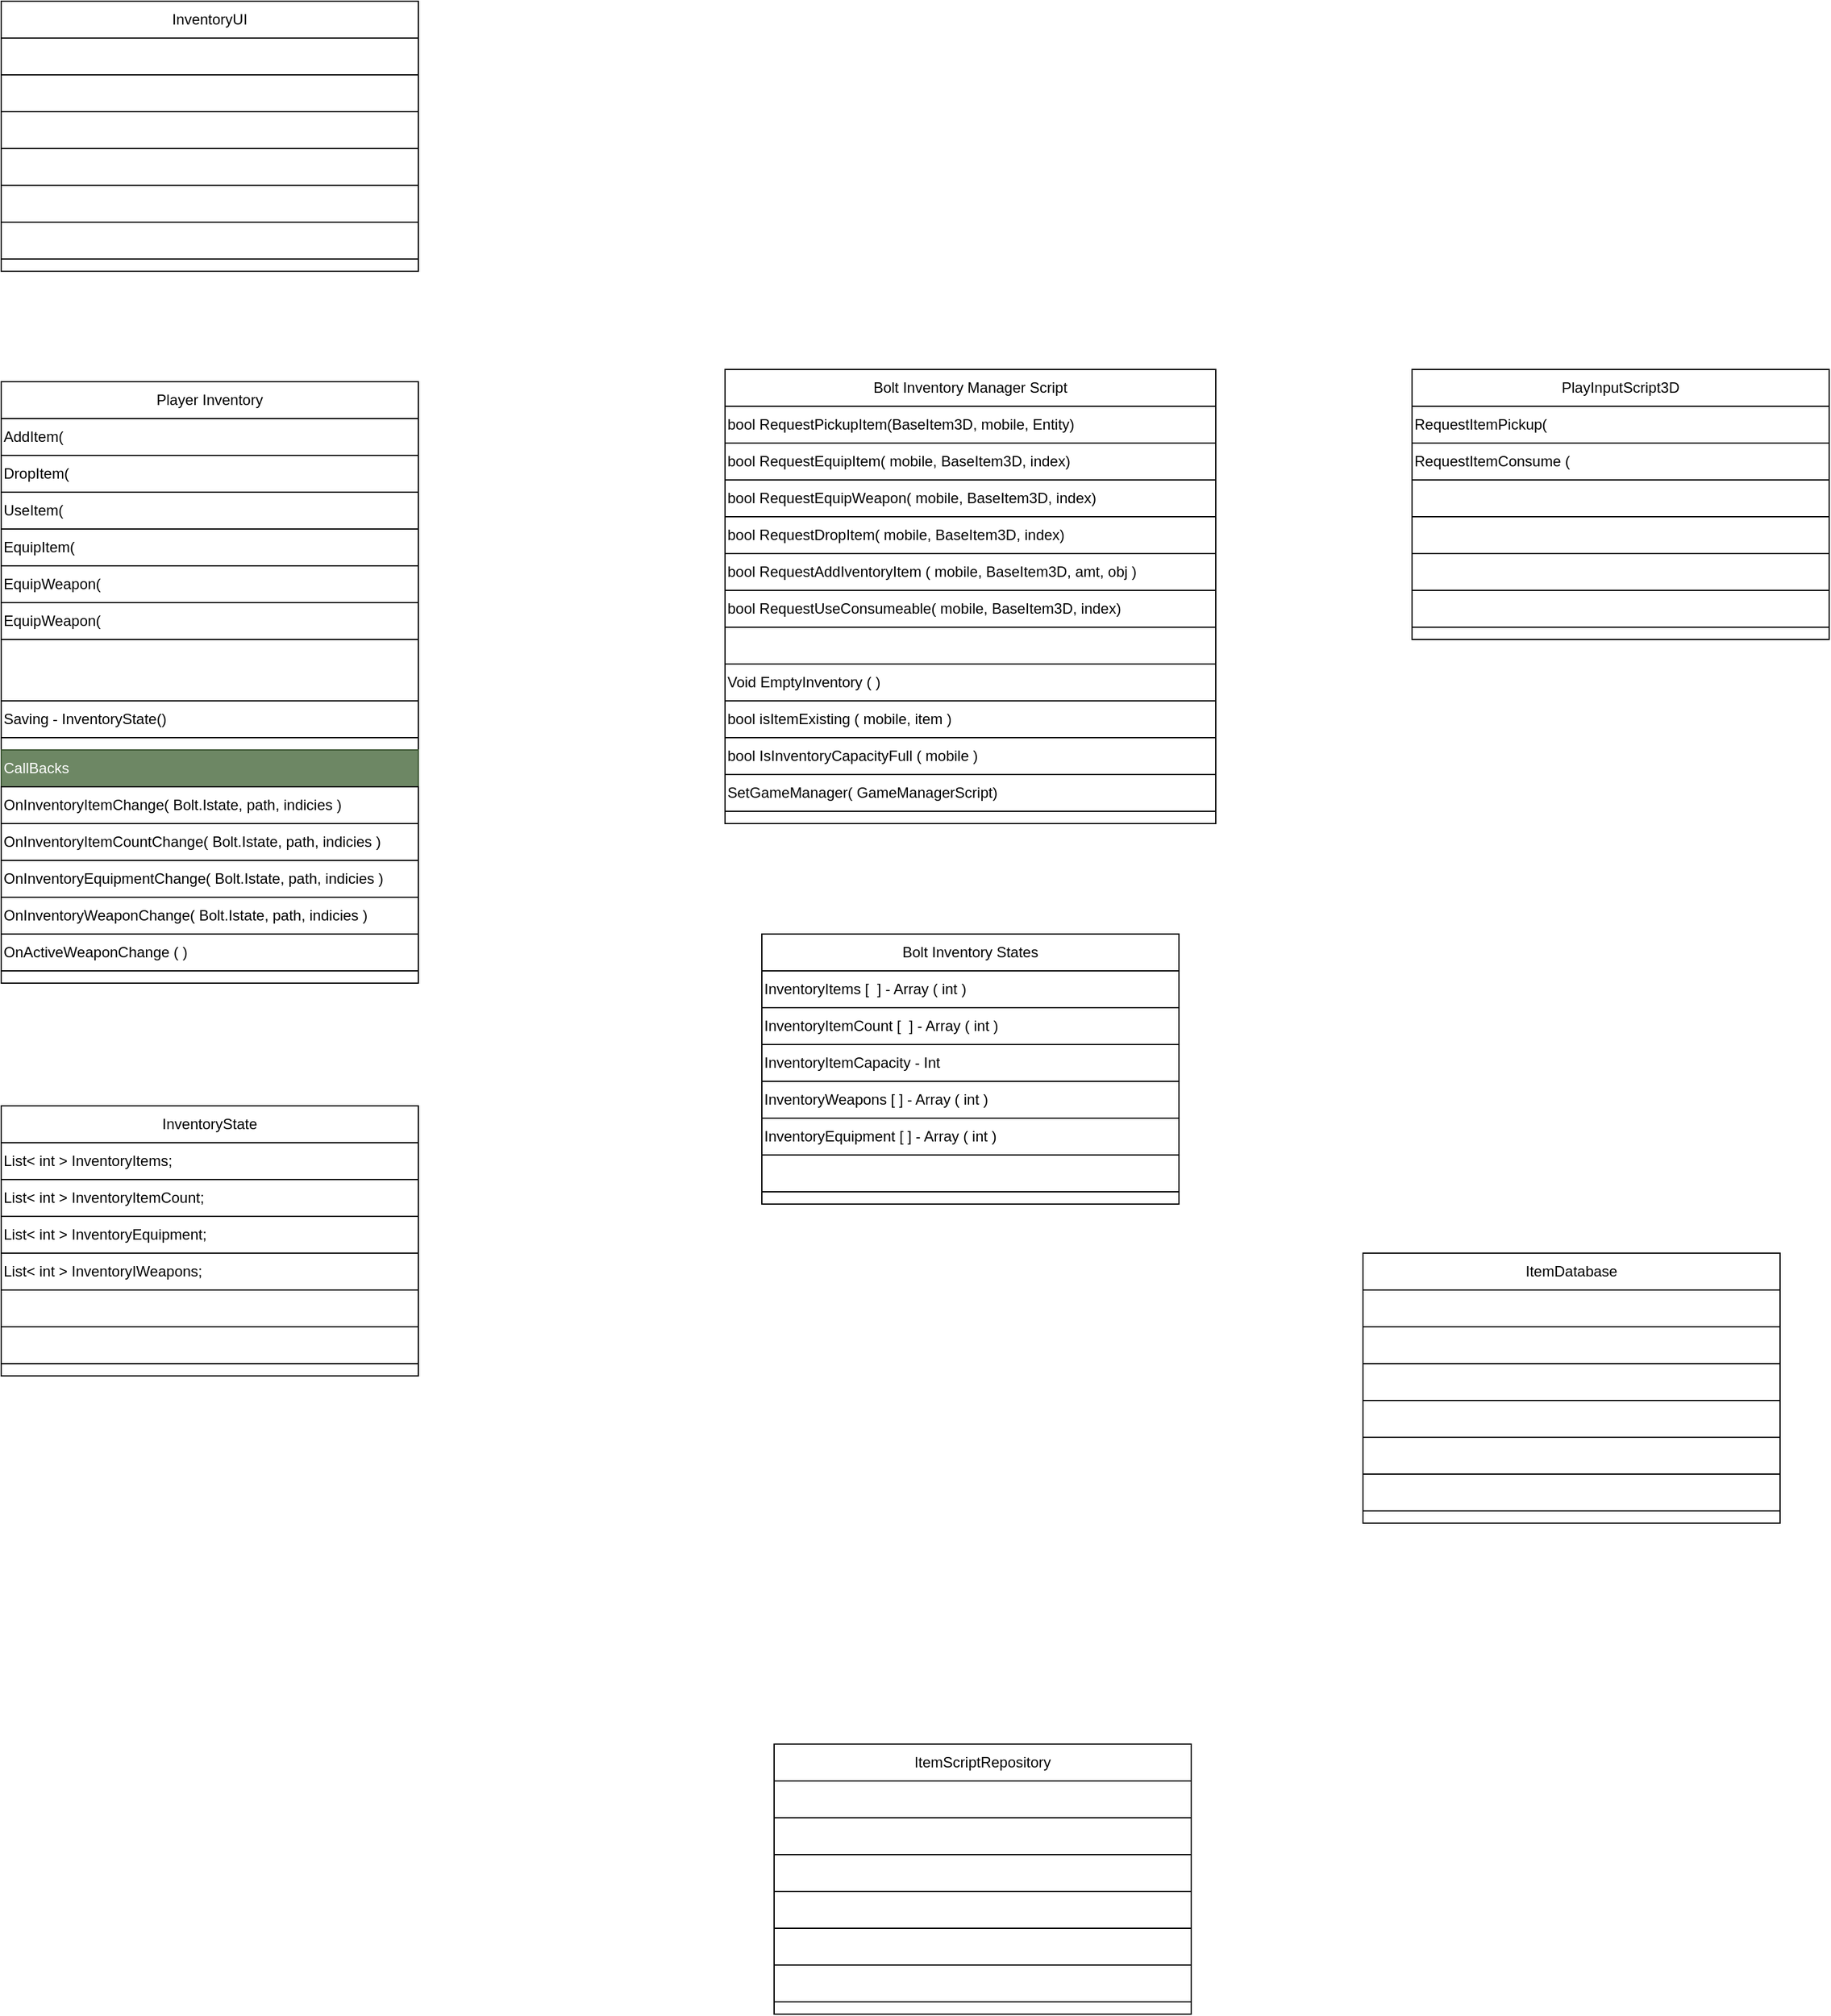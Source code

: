 <mxfile version="13.3.9" type="github">
  <diagram id="n1csDCfi8EnM-YTXpeLg" name="Page-1">
    <mxGraphModel dx="1480" dy="2028" grid="1" gridSize="10" guides="1" tooltips="1" connect="1" arrows="1" fold="1" page="1" pageScale="1" pageWidth="850" pageHeight="1100" math="0" shadow="0">
      <root>
        <mxCell id="0" />
        <mxCell id="1" parent="0" />
        <mxCell id="T52fhXwFiEbYfdr09F9V-1" value="" style="rounded=0;whiteSpace=wrap;html=1;" vertex="1" parent="1">
          <mxGeometry x="670" y="500" width="340" height="220" as="geometry" />
        </mxCell>
        <mxCell id="T52fhXwFiEbYfdr09F9V-2" value="Bolt Inventory States" style="rounded=0;whiteSpace=wrap;html=1;" vertex="1" parent="1">
          <mxGeometry x="670" y="500" width="340" height="30" as="geometry" />
        </mxCell>
        <mxCell id="T52fhXwFiEbYfdr09F9V-3" value="InventoryItems [&amp;nbsp; ] - Array ( int )" style="rounded=0;whiteSpace=wrap;html=1;align=left;" vertex="1" parent="1">
          <mxGeometry x="670" y="530" width="340" height="30" as="geometry" />
        </mxCell>
        <mxCell id="T52fhXwFiEbYfdr09F9V-4" value="InventoryItemCount [&amp;nbsp; ] - Array ( int )" style="rounded=0;whiteSpace=wrap;html=1;align=left;" vertex="1" parent="1">
          <mxGeometry x="670" y="560" width="340" height="30" as="geometry" />
        </mxCell>
        <mxCell id="T52fhXwFiEbYfdr09F9V-5" value="InventoryItemCapacity - Int" style="rounded=0;whiteSpace=wrap;html=1;align=left;" vertex="1" parent="1">
          <mxGeometry x="670" y="590" width="340" height="30" as="geometry" />
        </mxCell>
        <mxCell id="T52fhXwFiEbYfdr09F9V-6" value="InventoryWeapons [ ] - Array ( int )" style="rounded=0;whiteSpace=wrap;html=1;align=left;" vertex="1" parent="1">
          <mxGeometry x="670" y="620" width="340" height="30" as="geometry" />
        </mxCell>
        <mxCell id="T52fhXwFiEbYfdr09F9V-7" value="InventoryEquipment [ ] - Array ( int )" style="rounded=0;whiteSpace=wrap;html=1;align=left;" vertex="1" parent="1">
          <mxGeometry x="670" y="650" width="340" height="30" as="geometry" />
        </mxCell>
        <mxCell id="T52fhXwFiEbYfdr09F9V-8" value="" style="rounded=0;whiteSpace=wrap;html=1;align=left;" vertex="1" parent="1">
          <mxGeometry x="670" y="680" width="340" height="30" as="geometry" />
        </mxCell>
        <mxCell id="T52fhXwFiEbYfdr09F9V-9" value="" style="rounded=0;whiteSpace=wrap;html=1;" vertex="1" parent="1">
          <mxGeometry x="50" y="50" width="340" height="490" as="geometry" />
        </mxCell>
        <mxCell id="T52fhXwFiEbYfdr09F9V-10" value="Player Inventory" style="rounded=0;whiteSpace=wrap;html=1;" vertex="1" parent="1">
          <mxGeometry x="50" y="50" width="340" height="30" as="geometry" />
        </mxCell>
        <mxCell id="T52fhXwFiEbYfdr09F9V-11" value="AddItem(" style="rounded=0;whiteSpace=wrap;html=1;align=left;verticalAlign=middle;" vertex="1" parent="1">
          <mxGeometry x="50" y="80" width="340" height="30" as="geometry" />
        </mxCell>
        <mxCell id="T52fhXwFiEbYfdr09F9V-12" value="DropItem(" style="rounded=0;whiteSpace=wrap;html=1;align=left;verticalAlign=middle;" vertex="1" parent="1">
          <mxGeometry x="50" y="110" width="340" height="30" as="geometry" />
        </mxCell>
        <mxCell id="T52fhXwFiEbYfdr09F9V-13" value="UseItem(" style="rounded=0;whiteSpace=wrap;html=1;align=left;verticalAlign=middle;" vertex="1" parent="1">
          <mxGeometry x="50" y="140" width="340" height="30" as="geometry" />
        </mxCell>
        <mxCell id="T52fhXwFiEbYfdr09F9V-14" value="EquipItem(" style="rounded=0;whiteSpace=wrap;html=1;align=left;verticalAlign=middle;" vertex="1" parent="1">
          <mxGeometry x="50" y="170" width="340" height="30" as="geometry" />
        </mxCell>
        <mxCell id="T52fhXwFiEbYfdr09F9V-15" value="Saving - InventoryState()" style="rounded=0;whiteSpace=wrap;html=1;align=left;verticalAlign=middle;" vertex="1" parent="1">
          <mxGeometry x="50" y="310" width="340" height="30" as="geometry" />
        </mxCell>
        <mxCell id="T52fhXwFiEbYfdr09F9V-16" value="EquipWeapon(" style="rounded=0;whiteSpace=wrap;html=1;align=left;verticalAlign=middle;" vertex="1" parent="1">
          <mxGeometry x="50" y="200" width="340" height="30" as="geometry" />
        </mxCell>
        <mxCell id="T52fhXwFiEbYfdr09F9V-17" value="" style="rounded=0;whiteSpace=wrap;html=1;" vertex="1" parent="1">
          <mxGeometry x="50" y="-260" width="340" height="220" as="geometry" />
        </mxCell>
        <mxCell id="T52fhXwFiEbYfdr09F9V-18" value="InventoryUI" style="rounded=0;whiteSpace=wrap;html=1;" vertex="1" parent="1">
          <mxGeometry x="50" y="-260" width="340" height="30" as="geometry" />
        </mxCell>
        <mxCell id="T52fhXwFiEbYfdr09F9V-19" value="" style="rounded=0;whiteSpace=wrap;html=1;" vertex="1" parent="1">
          <mxGeometry x="50" y="-230" width="340" height="30" as="geometry" />
        </mxCell>
        <mxCell id="T52fhXwFiEbYfdr09F9V-20" value="" style="rounded=0;whiteSpace=wrap;html=1;" vertex="1" parent="1">
          <mxGeometry x="50" y="-200" width="340" height="30" as="geometry" />
        </mxCell>
        <mxCell id="T52fhXwFiEbYfdr09F9V-21" value="" style="rounded=0;whiteSpace=wrap;html=1;" vertex="1" parent="1">
          <mxGeometry x="50" y="-170" width="340" height="30" as="geometry" />
        </mxCell>
        <mxCell id="T52fhXwFiEbYfdr09F9V-22" value="" style="rounded=0;whiteSpace=wrap;html=1;" vertex="1" parent="1">
          <mxGeometry x="50" y="-140" width="340" height="30" as="geometry" />
        </mxCell>
        <mxCell id="T52fhXwFiEbYfdr09F9V-23" value="" style="rounded=0;whiteSpace=wrap;html=1;" vertex="1" parent="1">
          <mxGeometry x="50" y="-110" width="340" height="30" as="geometry" />
        </mxCell>
        <mxCell id="T52fhXwFiEbYfdr09F9V-24" value="" style="rounded=0;whiteSpace=wrap;html=1;" vertex="1" parent="1">
          <mxGeometry x="50" y="-80" width="340" height="30" as="geometry" />
        </mxCell>
        <mxCell id="T52fhXwFiEbYfdr09F9V-25" value="" style="rounded=0;whiteSpace=wrap;html=1;" vertex="1" parent="1">
          <mxGeometry x="640" y="40" width="400" height="370" as="geometry" />
        </mxCell>
        <mxCell id="T52fhXwFiEbYfdr09F9V-26" value="Bolt Inventory Manager Script" style="rounded=0;whiteSpace=wrap;html=1;" vertex="1" parent="1">
          <mxGeometry x="640" y="40" width="400" height="30" as="geometry" />
        </mxCell>
        <mxCell id="T52fhXwFiEbYfdr09F9V-27" value="bool RequestPickupItem(BaseItem3D, mobile, Entity) " style="rounded=0;whiteSpace=wrap;html=1;align=left;" vertex="1" parent="1">
          <mxGeometry x="640" y="70" width="400" height="30" as="geometry" />
        </mxCell>
        <mxCell id="T52fhXwFiEbYfdr09F9V-28" value="bool RequestEquipItem( mobile, BaseItem3D, index)" style="rounded=0;whiteSpace=wrap;html=1;align=left;" vertex="1" parent="1">
          <mxGeometry x="640" y="100" width="400" height="30" as="geometry" />
        </mxCell>
        <mxCell id="T52fhXwFiEbYfdr09F9V-29" value="bool RequestEquipWeapon( mobile, BaseItem3D, index)" style="rounded=0;whiteSpace=wrap;html=1;align=left;" vertex="1" parent="1">
          <mxGeometry x="640" y="130" width="400" height="30" as="geometry" />
        </mxCell>
        <mxCell id="T52fhXwFiEbYfdr09F9V-30" value="bool RequestDropItem( mobile, BaseItem3D, index)" style="rounded=0;whiteSpace=wrap;html=1;align=left;" vertex="1" parent="1">
          <mxGeometry x="640" y="160" width="400" height="30" as="geometry" />
        </mxCell>
        <mxCell id="T52fhXwFiEbYfdr09F9V-31" value="bool RequestUseConsumeable( mobile, BaseItem3D, index)" style="rounded=0;whiteSpace=wrap;html=1;align=left;" vertex="1" parent="1">
          <mxGeometry x="640" y="220" width="400" height="30" as="geometry" />
        </mxCell>
        <mxCell id="T52fhXwFiEbYfdr09F9V-32" value="bool RequestAddIventoryItem ( mobile, BaseItem3D, amt, obj )" style="rounded=0;whiteSpace=wrap;html=1;align=left;" vertex="1" parent="1">
          <mxGeometry x="640" y="190" width="400" height="30" as="geometry" />
        </mxCell>
        <mxCell id="T52fhXwFiEbYfdr09F9V-33" value="" style="rounded=0;whiteSpace=wrap;html=1;" vertex="1" parent="1">
          <mxGeometry x="1160" y="760" width="340" height="220" as="geometry" />
        </mxCell>
        <mxCell id="T52fhXwFiEbYfdr09F9V-34" value="ItemDatabase" style="rounded=0;whiteSpace=wrap;html=1;" vertex="1" parent="1">
          <mxGeometry x="1160" y="760" width="340" height="30" as="geometry" />
        </mxCell>
        <mxCell id="T52fhXwFiEbYfdr09F9V-35" value="" style="rounded=0;whiteSpace=wrap;html=1;" vertex="1" parent="1">
          <mxGeometry x="1160" y="790" width="340" height="30" as="geometry" />
        </mxCell>
        <mxCell id="T52fhXwFiEbYfdr09F9V-36" value="" style="rounded=0;whiteSpace=wrap;html=1;" vertex="1" parent="1">
          <mxGeometry x="1160" y="820" width="340" height="30" as="geometry" />
        </mxCell>
        <mxCell id="T52fhXwFiEbYfdr09F9V-37" value="" style="rounded=0;whiteSpace=wrap;html=1;" vertex="1" parent="1">
          <mxGeometry x="1160" y="850" width="340" height="30" as="geometry" />
        </mxCell>
        <mxCell id="T52fhXwFiEbYfdr09F9V-38" value="" style="rounded=0;whiteSpace=wrap;html=1;" vertex="1" parent="1">
          <mxGeometry x="1160" y="880" width="340" height="30" as="geometry" />
        </mxCell>
        <mxCell id="T52fhXwFiEbYfdr09F9V-39" value="" style="rounded=0;whiteSpace=wrap;html=1;" vertex="1" parent="1">
          <mxGeometry x="1160" y="910" width="340" height="30" as="geometry" />
        </mxCell>
        <mxCell id="T52fhXwFiEbYfdr09F9V-40" value="" style="rounded=0;whiteSpace=wrap;html=1;" vertex="1" parent="1">
          <mxGeometry x="1160" y="940" width="340" height="30" as="geometry" />
        </mxCell>
        <mxCell id="T52fhXwFiEbYfdr09F9V-41" value="" style="rounded=0;whiteSpace=wrap;html=1;" vertex="1" parent="1">
          <mxGeometry x="680" y="1160" width="340" height="220" as="geometry" />
        </mxCell>
        <mxCell id="T52fhXwFiEbYfdr09F9V-42" value="ItemScriptRepository" style="rounded=0;whiteSpace=wrap;html=1;" vertex="1" parent="1">
          <mxGeometry x="680" y="1160" width="340" height="30" as="geometry" />
        </mxCell>
        <mxCell id="T52fhXwFiEbYfdr09F9V-43" value="" style="rounded=0;whiteSpace=wrap;html=1;" vertex="1" parent="1">
          <mxGeometry x="680" y="1190" width="340" height="30" as="geometry" />
        </mxCell>
        <mxCell id="T52fhXwFiEbYfdr09F9V-44" value="" style="rounded=0;whiteSpace=wrap;html=1;" vertex="1" parent="1">
          <mxGeometry x="680" y="1220" width="340" height="30" as="geometry" />
        </mxCell>
        <mxCell id="T52fhXwFiEbYfdr09F9V-45" value="" style="rounded=0;whiteSpace=wrap;html=1;" vertex="1" parent="1">
          <mxGeometry x="680" y="1250" width="340" height="30" as="geometry" />
        </mxCell>
        <mxCell id="T52fhXwFiEbYfdr09F9V-46" value="" style="rounded=0;whiteSpace=wrap;html=1;" vertex="1" parent="1">
          <mxGeometry x="680" y="1280" width="340" height="30" as="geometry" />
        </mxCell>
        <mxCell id="T52fhXwFiEbYfdr09F9V-47" value="" style="rounded=0;whiteSpace=wrap;html=1;" vertex="1" parent="1">
          <mxGeometry x="680" y="1310" width="340" height="30" as="geometry" />
        </mxCell>
        <mxCell id="T52fhXwFiEbYfdr09F9V-48" value="" style="rounded=0;whiteSpace=wrap;html=1;" vertex="1" parent="1">
          <mxGeometry x="680" y="1340" width="340" height="30" as="geometry" />
        </mxCell>
        <mxCell id="T52fhXwFiEbYfdr09F9V-49" value="" style="rounded=0;whiteSpace=wrap;html=1;" vertex="1" parent="1">
          <mxGeometry x="1200" y="40" width="340" height="220" as="geometry" />
        </mxCell>
        <mxCell id="T52fhXwFiEbYfdr09F9V-50" value="PlayInputScript3D" style="rounded=0;whiteSpace=wrap;html=1;" vertex="1" parent="1">
          <mxGeometry x="1200" y="40" width="340" height="30" as="geometry" />
        </mxCell>
        <mxCell id="T52fhXwFiEbYfdr09F9V-51" value="RequestItemPickup(" style="rounded=0;whiteSpace=wrap;html=1;align=left;verticalAlign=middle;" vertex="1" parent="1">
          <mxGeometry x="1200" y="70" width="340" height="30" as="geometry" />
        </mxCell>
        <mxCell id="T52fhXwFiEbYfdr09F9V-52" value="RequestItemConsume (" style="rounded=0;whiteSpace=wrap;html=1;align=left;verticalAlign=middle;" vertex="1" parent="1">
          <mxGeometry x="1200" y="100" width="340" height="30" as="geometry" />
        </mxCell>
        <mxCell id="T52fhXwFiEbYfdr09F9V-53" value="" style="rounded=0;whiteSpace=wrap;html=1;align=left;verticalAlign=middle;" vertex="1" parent="1">
          <mxGeometry x="1200" y="130" width="340" height="30" as="geometry" />
        </mxCell>
        <mxCell id="T52fhXwFiEbYfdr09F9V-54" value="" style="rounded=0;whiteSpace=wrap;html=1;align=left;verticalAlign=middle;" vertex="1" parent="1">
          <mxGeometry x="1200" y="160" width="340" height="30" as="geometry" />
        </mxCell>
        <mxCell id="T52fhXwFiEbYfdr09F9V-55" value="" style="rounded=0;whiteSpace=wrap;html=1;align=left;verticalAlign=middle;" vertex="1" parent="1">
          <mxGeometry x="1200" y="190" width="340" height="30" as="geometry" />
        </mxCell>
        <mxCell id="T52fhXwFiEbYfdr09F9V-56" value="" style="rounded=0;whiteSpace=wrap;html=1;align=left;verticalAlign=middle;" vertex="1" parent="1">
          <mxGeometry x="1200" y="220" width="340" height="30" as="geometry" />
        </mxCell>
        <mxCell id="T52fhXwFiEbYfdr09F9V-57" value="" style="rounded=0;whiteSpace=wrap;html=1;align=left;" vertex="1" parent="1">
          <mxGeometry x="640" y="250" width="400" height="30" as="geometry" />
        </mxCell>
        <mxCell id="T52fhXwFiEbYfdr09F9V-58" value="Void EmptyInventory ( )" style="rounded=0;whiteSpace=wrap;html=1;align=left;" vertex="1" parent="1">
          <mxGeometry x="640" y="280" width="400" height="30" as="geometry" />
        </mxCell>
        <mxCell id="T52fhXwFiEbYfdr09F9V-59" value="bool isItemExisting ( mobile, item )" style="rounded=0;whiteSpace=wrap;html=1;align=left;" vertex="1" parent="1">
          <mxGeometry x="640" y="310" width="400" height="30" as="geometry" />
        </mxCell>
        <mxCell id="T52fhXwFiEbYfdr09F9V-60" value="bool IsInventoryCapacityFull ( mobile )" style="rounded=0;whiteSpace=wrap;html=1;align=left;" vertex="1" parent="1">
          <mxGeometry x="640" y="340" width="400" height="30" as="geometry" />
        </mxCell>
        <mxCell id="T52fhXwFiEbYfdr09F9V-61" value="SetGameManager( GameManagerScript)" style="rounded=0;whiteSpace=wrap;html=1;align=left;" vertex="1" parent="1">
          <mxGeometry x="640" y="370" width="400" height="30" as="geometry" />
        </mxCell>
        <mxCell id="T52fhXwFiEbYfdr09F9V-62" value="CallBacks" style="rounded=0;whiteSpace=wrap;html=1;align=left;verticalAlign=middle;fillColor=#6d8764;strokeColor=#3A5431;fontColor=#ffffff;" vertex="1" parent="1">
          <mxGeometry x="50" y="350" width="340" height="30" as="geometry" />
        </mxCell>
        <mxCell id="T52fhXwFiEbYfdr09F9V-63" value="OnInventoryItemChange( Bolt.Istate, path, indicies )" style="rounded=0;whiteSpace=wrap;html=1;align=left;verticalAlign=middle;" vertex="1" parent="1">
          <mxGeometry x="50" y="380" width="340" height="30" as="geometry" />
        </mxCell>
        <mxCell id="T52fhXwFiEbYfdr09F9V-64" value="OnInventoryItemCountChange( Bolt.Istate, path, indicies )" style="rounded=0;whiteSpace=wrap;html=1;align=left;verticalAlign=middle;" vertex="1" parent="1">
          <mxGeometry x="50" y="410" width="340" height="30" as="geometry" />
        </mxCell>
        <mxCell id="T52fhXwFiEbYfdr09F9V-65" value="OnInventoryEquipmentChange( Bolt.Istate, path, indicies )" style="rounded=0;whiteSpace=wrap;html=1;align=left;verticalAlign=middle;" vertex="1" parent="1">
          <mxGeometry x="50" y="440" width="340" height="30" as="geometry" />
        </mxCell>
        <mxCell id="T52fhXwFiEbYfdr09F9V-66" value="OnInventoryWeaponChange( Bolt.Istate, path, indicies )" style="rounded=0;whiteSpace=wrap;html=1;align=left;verticalAlign=middle;" vertex="1" parent="1">
          <mxGeometry x="50" y="470" width="340" height="30" as="geometry" />
        </mxCell>
        <mxCell id="T52fhXwFiEbYfdr09F9V-67" value="OnActiveWeaponChange ( )" style="rounded=0;whiteSpace=wrap;html=1;align=left;verticalAlign=middle;" vertex="1" parent="1">
          <mxGeometry x="50" y="500" width="340" height="30" as="geometry" />
        </mxCell>
        <mxCell id="T52fhXwFiEbYfdr09F9V-68" value="" style="rounded=0;whiteSpace=wrap;html=1;" vertex="1" parent="1">
          <mxGeometry x="50" y="640" width="340" height="220" as="geometry" />
        </mxCell>
        <mxCell id="T52fhXwFiEbYfdr09F9V-69" value="InventoryState" style="rounded=0;whiteSpace=wrap;html=1;" vertex="1" parent="1">
          <mxGeometry x="50" y="640" width="340" height="30" as="geometry" />
        </mxCell>
        <mxCell id="T52fhXwFiEbYfdr09F9V-70" value="List&amp;lt; int &amp;gt; InventoryItems;" style="rounded=0;whiteSpace=wrap;html=1;align=left;verticalAlign=middle;" vertex="1" parent="1">
          <mxGeometry x="50" y="670" width="340" height="30" as="geometry" />
        </mxCell>
        <mxCell id="T52fhXwFiEbYfdr09F9V-71" value="List&amp;lt; int &amp;gt; InventoryItemCount;" style="rounded=0;whiteSpace=wrap;html=1;align=left;verticalAlign=middle;" vertex="1" parent="1">
          <mxGeometry x="50" y="700" width="340" height="30" as="geometry" />
        </mxCell>
        <mxCell id="T52fhXwFiEbYfdr09F9V-72" value="List&amp;lt; int &amp;gt; InventoryEquipment;" style="rounded=0;whiteSpace=wrap;html=1;align=left;verticalAlign=middle;" vertex="1" parent="1">
          <mxGeometry x="50" y="730" width="340" height="30" as="geometry" />
        </mxCell>
        <mxCell id="T52fhXwFiEbYfdr09F9V-73" value="List&amp;lt; int &amp;gt; InventoryIWeapons;" style="rounded=0;whiteSpace=wrap;html=1;align=left;verticalAlign=middle;" vertex="1" parent="1">
          <mxGeometry x="50" y="760" width="340" height="30" as="geometry" />
        </mxCell>
        <mxCell id="T52fhXwFiEbYfdr09F9V-74" value="" style="rounded=0;whiteSpace=wrap;html=1;align=left;verticalAlign=middle;" vertex="1" parent="1">
          <mxGeometry x="50" y="790" width="340" height="30" as="geometry" />
        </mxCell>
        <mxCell id="T52fhXwFiEbYfdr09F9V-75" value="" style="rounded=0;whiteSpace=wrap;html=1;align=left;verticalAlign=middle;" vertex="1" parent="1">
          <mxGeometry x="50" y="820" width="340" height="30" as="geometry" />
        </mxCell>
        <mxCell id="T52fhXwFiEbYfdr09F9V-77" value="EquipWeapon(" style="rounded=0;whiteSpace=wrap;html=1;align=left;verticalAlign=middle;" vertex="1" parent="1">
          <mxGeometry x="50" y="230" width="340" height="30" as="geometry" />
        </mxCell>
      </root>
    </mxGraphModel>
  </diagram>
</mxfile>
